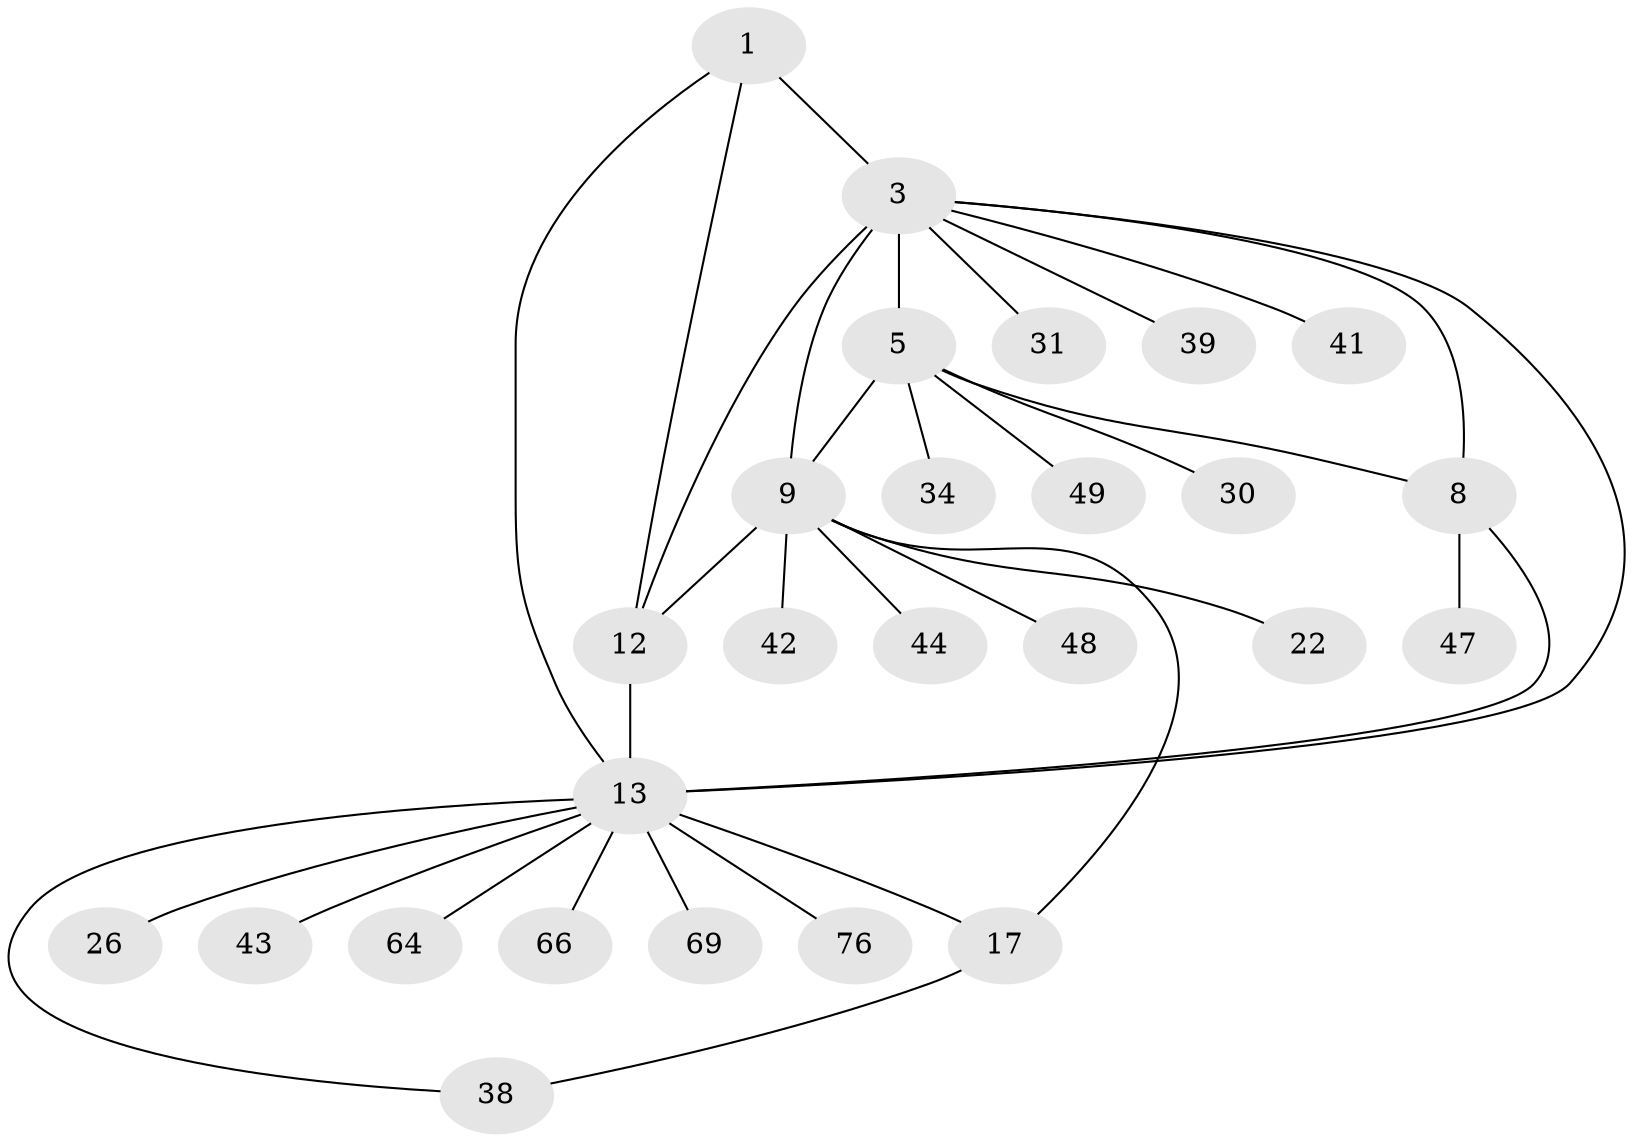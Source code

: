 // original degree distribution, {6: 0.07954545454545454, 8: 0.03409090909090909, 7: 0.045454545454545456, 5: 0.03409090909090909, 9: 0.011363636363636364, 12: 0.011363636363636364, 10: 0.011363636363636364, 3: 0.03409090909090909, 4: 0.022727272727272728, 1: 0.5795454545454546, 2: 0.13636363636363635}
// Generated by graph-tools (version 1.1) at 2025/19/03/04/25 18:19:43]
// undirected, 26 vertices, 34 edges
graph export_dot {
graph [start="1"]
  node [color=gray90,style=filled];
  1 [super="+21+2+56"];
  3 [super="+52+4+50+6+28"];
  5 [super="+24+7+61"];
  8 [super="+33"];
  9 [super="+10+62"];
  12;
  13 [super="+15+73+14+16+54"];
  17 [super="+19"];
  22 [super="+58+70+79+85+67+37"];
  26;
  30;
  31 [super="+75"];
  34;
  38 [super="+88+72"];
  39;
  41;
  42;
  43;
  44;
  47;
  48;
  49;
  64;
  66;
  69;
  76;
  1 -- 3 [weight=5];
  1 -- 13 [weight=4];
  1 -- 12;
  3 -- 39;
  3 -- 31 [weight=2];
  3 -- 5 [weight=3];
  3 -- 8;
  3 -- 9 [weight=2];
  3 -- 41;
  3 -- 12;
  3 -- 13;
  5 -- 8 [weight=2];
  5 -- 49;
  5 -- 34;
  5 -- 9;
  5 -- 30;
  8 -- 47;
  8 -- 13;
  9 -- 12 [weight=2];
  9 -- 17;
  9 -- 48;
  9 -- 22;
  9 -- 42;
  9 -- 44;
  12 -- 13 [weight=2];
  13 -- 26;
  13 -- 64;
  13 -- 66;
  13 -- 69;
  13 -- 38;
  13 -- 43;
  13 -- 76;
  13 -- 17 [weight=4];
  17 -- 38;
}
